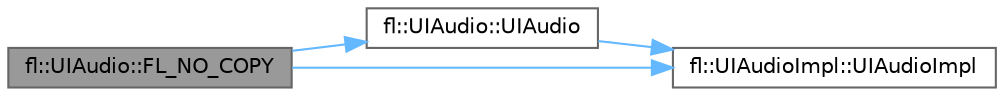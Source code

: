 digraph "fl::UIAudio::FL_NO_COPY"
{
 // INTERACTIVE_SVG=YES
 // LATEX_PDF_SIZE
  bgcolor="transparent";
  edge [fontname=Helvetica,fontsize=10,labelfontname=Helvetica,labelfontsize=10];
  node [fontname=Helvetica,fontsize=10,shape=box,height=0.2,width=0.4];
  rankdir="LR";
  Node1 [id="Node000001",label="fl::UIAudio::FL_NO_COPY",height=0.2,width=0.4,color="gray40", fillcolor="grey60", style="filled", fontcolor="black",tooltip=" "];
  Node1 -> Node2 [id="edge1_Node000001_Node000002",color="steelblue1",style="solid",tooltip=" "];
  Node2 [id="Node000002",label="fl::UIAudio::UIAudio",height=0.2,width=0.4,color="grey40", fillcolor="white", style="filled",URL="$d2/d4d/classfl_1_1_u_i_audio_a7113accd92f49ef3eed1a9632d239e4f.html#a7113accd92f49ef3eed1a9632d239e4f",tooltip=" "];
  Node2 -> Node3 [id="edge2_Node000002_Node000003",color="steelblue1",style="solid",tooltip=" "];
  Node3 [id="Node000003",label="fl::UIAudioImpl::UIAudioImpl",height=0.2,width=0.4,color="grey40", fillcolor="white", style="filled",URL="$d7/d2f/classfl_1_1_u_i_audio_impl_a4271a210033e4c6cd0486ccb45122b23.html#a4271a210033e4c6cd0486ccb45122b23",tooltip=" "];
  Node1 -> Node3 [id="edge3_Node000001_Node000003",color="steelblue1",style="solid",tooltip=" "];
}
